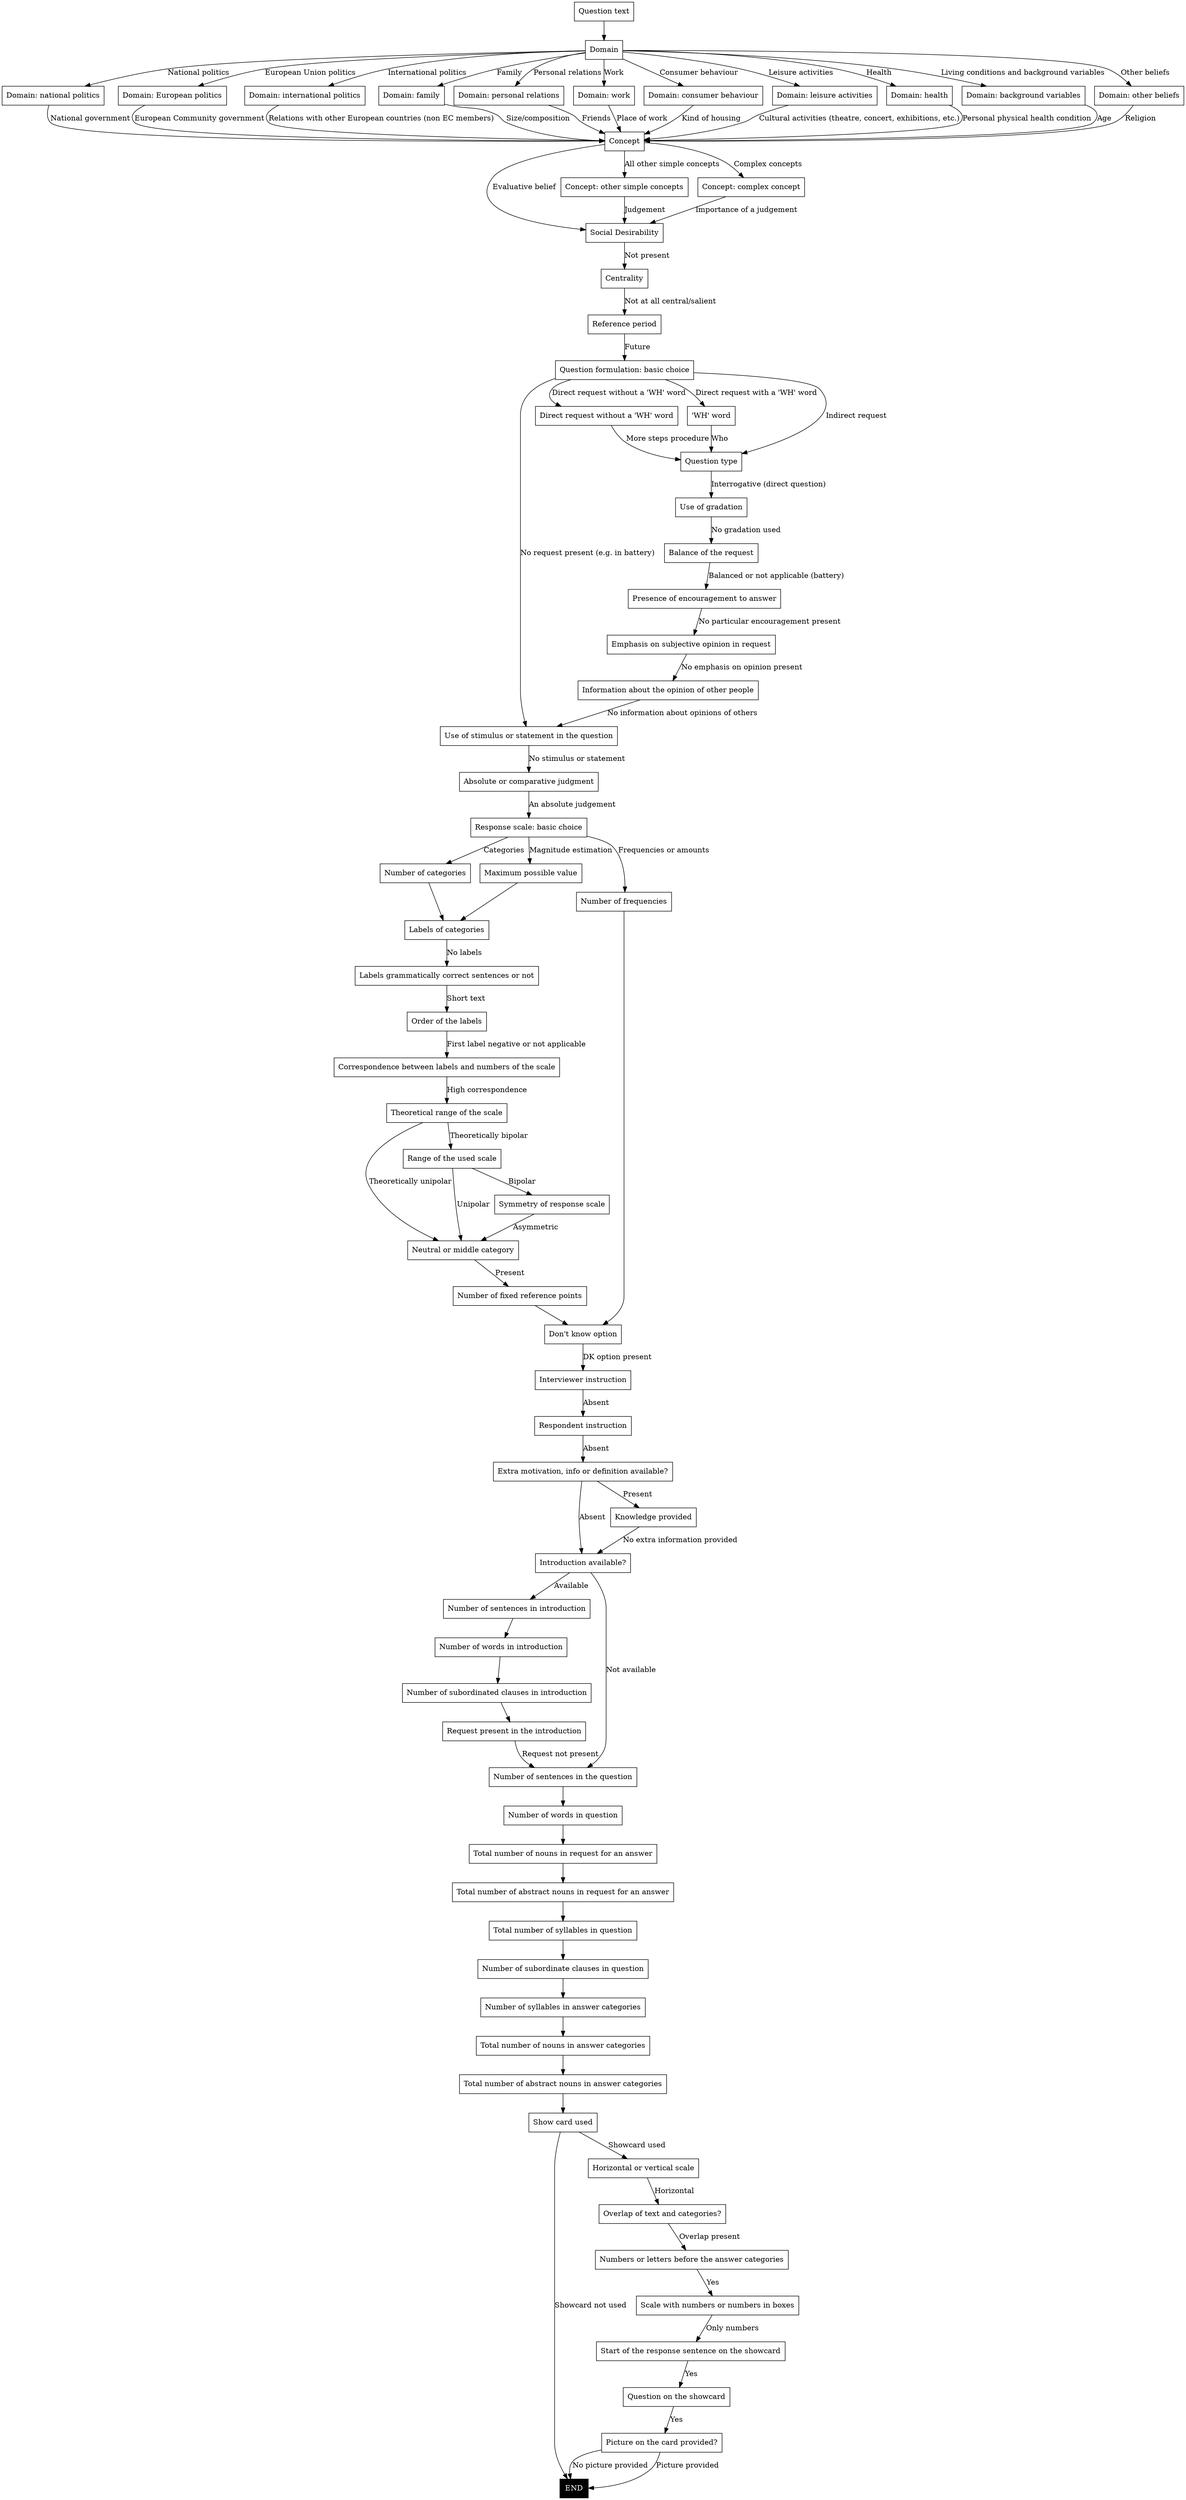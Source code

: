 digraph "All characteristics" {
	graph [rankdir = "TB"];
	ratio = auto;
	"Question text" [shape = box];

	{rank = sink; 
            "END" [style=filled, color=black, fontcolor=white, shape = box]; };
"Domain" [label = "Domain" shape = box 
                        URL="/admin/sqp/characteristic/23/"];
	"Question text" -> "Domain" [label = "",
                        URL="/admin/sqp/branch/24/"];
	"Domain: national politics" [label = "Domain: national politics" shape = box 
                        URL="/admin/sqp/characteristic/21/"];
	"Domain" -> "Domain: national politics" [label = "National politics",
                        URL="/admin/sqp/branch/25/"];
	"Concept" [label = "Concept" shape = box 
                        URL="/admin/sqp/characteristic/24/"];
	"Domain: national politics" -> "Concept" [label = "National government",
                        URL="/admin/sqp/branch/121/"];
	"Social Desirability" [label = "Social Desirability" shape = box 
                        URL="/admin/sqp/characteristic/16/"];
	"Concept" -> "Social Desirability" [label = "Evaluative belief",
                        URL="/admin/sqp/branch/168/"];
	"Centrality" [label = "Centrality" shape = box 
                        URL="/admin/sqp/characteristic/17/"];
	"Social Desirability" -> "Centrality" [label = "Not present",
                        URL="/admin/sqp/branch/2/"];
	"Reference period" [label = "Reference period" shape = box 
                        URL="/admin/sqp/characteristic/25/"];
	"Centrality" -> "Reference period" [label = "Not at all central/salient",
                        URL="/admin/sqp/branch/186/"];
	"Question formulation: basic choice" [label = "Question formulation: basic choice" shape = box 
                        URL="/admin/sqp/characteristic/26/"];
	"Reference period" -> "Question formulation: basic choice" [label = "Future",
                        URL="/admin/sqp/branch/191/"];
	"Question type" [label = "Question type" shape = box 
                        URL="/admin/sqp/characteristic/48/"];
	"Question formulation: basic choice" -> "Question type" [label = "Indirect request",
                        URL="/admin/sqp/branch/210/"];
	"Use of gradation" [label = "Use of gradation" shape = box 
                        URL="/admin/sqp/characteristic/30/"];
	"Question type" -> "Use of gradation" [label = "Interrogative (direct question)",
                        URL="/admin/sqp/branch/211/"];
	"Balance of the request" [label = "Balance of the request" shape = box 
                        URL="/admin/sqp/characteristic/32/"];
	"Use of gradation" -> "Balance of the request" [label = "No gradation used",
                        URL="/admin/sqp/branch/215/"];
	"Presence of encouragement to answer" [label = "Presence of encouragement to answer" shape = box 
                        URL="/admin/sqp/characteristic/33/"];
	"Balance of the request" -> "Presence of encouragement to answer" [label = "Balanced or not applicable (battery)",
                        URL="/admin/sqp/branch/217/"];
	"Emphasis on subjective opinion in request" [label = "Emphasis on subjective opinion in request" shape = box 
                        URL="/admin/sqp/characteristic/34/"];
	"Presence of encouragement to answer" -> "Emphasis on subjective opinion in request" [label = "No particular encouragement present",
                        URL="/admin/sqp/branch/219/"];
	"Information about the opinion of other people" [label = "Information about the opinion of other people" shape = box 
                        URL="/admin/sqp/characteristic/35/"];
	"Emphasis on subjective opinion in request" -> "Information about the opinion of other people" [label = "No emphasis on opinion present",
                        URL="/admin/sqp/branch/221/"];
	"Use of stimulus or statement in the question" [label = "Use of stimulus or statement in the question" shape = box 
                        URL="/admin/sqp/characteristic/29/"];
	"Information about the opinion of other people" -> "Use of stimulus or statement in the question" [label = "No information about opinions of others",
                        URL="/admin/sqp/branch/224/"];
	"Absolute or comparative judgment" [label = "Absolute or comparative judgment" shape = box 
                        URL="/admin/sqp/characteristic/31/"];
	"Use of stimulus or statement in the question" -> "Absolute or comparative judgment" [label = "No stimulus or statement",
                        URL="/admin/sqp/branch/226/"];
	"Response scale: basic choice" [label = "Response scale: basic choice" shape = box 
                        URL="/admin/sqp/characteristic/36/"];
	"Absolute or comparative judgment" -> "Response scale: basic choice" [label = "An absolute judgement",
                        URL="/admin/sqp/branch/230/"];
	"Number of categories" [label = "Number of categories" shape = box 
                        URL="/admin/sqp/characteristic/45/"];
	"Response scale: basic choice" -> "Number of categories" [label = "Categories",
                        URL="/admin/sqp/branch/235/"];
	"Labels of categories" [label = "Labels of categories" shape = box 
                        URL="/admin/sqp/characteristic/37/"];
	"Number of categories" -> "Labels of categories" [label = "",
                        URL="/admin/sqp/branch/239/"];
	"Labels grammatically correct sentences or not" [label = "Labels grammatically correct sentences or not" shape = box 
                        URL="/admin/sqp/characteristic/38/"];
	"Labels of categories" -> "Labels grammatically correct sentences or not" [label = "No labels",
                        URL="/admin/sqp/branch/241/"];
	"Order of the labels" [label = "Order of the labels" shape = box 
                        URL="/admin/sqp/characteristic/42/"];
	"Labels grammatically correct sentences or not" -> "Order of the labels" [label = "Short text",
                        URL="/admin/sqp/branch/244/"];
	"Correspondence between labels and numbers of the scale" [label = "Correspondence between labels and numbers of the scale" shape = box 
                        URL="/admin/sqp/characteristic/40/"];
	"Order of the labels" -> "Correspondence between labels and numbers of the scale" [label = "First label negative or not applicable",
                        URL="/admin/sqp/branch/246/"];
	"Theoretical range of the scale" [label = "Theoretical range of the scale" shape = box 
                        URL="/admin/sqp/characteristic/74/"];
	"Correspondence between labels and numbers of the scale" -> "Theoretical range of the scale" [label = "High correspondence",
                        URL="/admin/sqp/branch/248/"];
	"Neutral or middle category" [label = "Neutral or middle category" shape = box 
                        URL="/admin/sqp/characteristic/77/"];
	"Theoretical range of the scale" -> "Neutral or middle category" [label = "Theoretically unipolar",
                        URL="/admin/sqp/branch/252/"];
	"Number of fixed reference points" [label = "Number of fixed reference points" shape = box 
                        URL="/admin/sqp/characteristic/44/"];
	"Neutral or middle category" -> "Number of fixed reference points" [label = "Present",
                        URL="/admin/sqp/branch/258/"];
	"Don't know option" [label = "Don't know option" shape = box 
                        URL="/admin/sqp/characteristic/47/"];
	"Number of fixed reference points" -> "Don't know option" [label = "",
                        URL="/admin/sqp/branch/261/"];
	"Interviewer instruction" [label = "Interviewer instruction" shape = box 
                        URL="/admin/sqp/characteristic/50/"];
	"Don't know option" -> "Interviewer instruction" [label = "DK option present",
                        URL="/admin/sqp/branch/262/"];
	"Respondent instruction" [label = "Respondent instruction" shape = box 
                        URL="/admin/sqp/characteristic/49/"];
	"Interviewer instruction" -> "Respondent instruction" [label = "Absent",
                        URL="/admin/sqp/branch/267/"];
	"Extra motivation, info or definition available?" [label = "Extra motivation, info or definition available?" shape = box 
                        URL="/admin/sqp/characteristic/51/"];
	"Respondent instruction" -> "Extra motivation, info or definition available?" [label = "Absent",
                        URL="/admin/sqp/branch/265/"];
	"Introduction available?" [label = "Introduction available?" shape = box 
                        URL="/admin/sqp/characteristic/1/"];
	"Extra motivation, info or definition available?" -> "Introduction available?" [label = "Absent",
                        URL="/admin/sqp/branch/270/"];
	"Number of sentences in introduction" [label = "Number of sentences in introduction" shape = box 
                        URL="/admin/sqp/characteristic/4/"];
	"Introduction available?" -> "Number of sentences in introduction" [label = "Available",
                        URL="/admin/sqp/branch/10/"];
	"Number of words in introduction" [label = "Number of words in introduction" shape = box 
                        URL="/admin/sqp/characteristic/3/"];
	"Number of sentences in introduction" -> "Number of words in introduction" [label = "",
                        URL="/admin/sqp/branch/12/"];
	"Number of subordinated clauses in introduction" [label = "Number of subordinated clauses in introduction" shape = box 
                        URL="/admin/sqp/characteristic/6/"];
	"Number of words in introduction" -> "Number of subordinated clauses in introduction" [label = "",
                        URL="/admin/sqp/branch/14/"];
	"Request present in the introduction" [label = "Request present in the introduction" shape = box 
                        URL="/admin/sqp/characteristic/52/"];
	"Number of subordinated clauses in introduction" -> "Request present in the introduction" [label = "",
                        URL="/admin/sqp/branch/276/"];
	"Number of sentences in the question" [label = "Number of sentences in the question" shape = box 
                        URL="/admin/sqp/characteristic/8/"];
	"Request present in the introduction" -> "Number of sentences in the question" [label = "Request not present",
                        URL="/admin/sqp/branch/277/"];
	"Number of words in question" [label = "Number of words in question" shape = box 
                        URL="/admin/sqp/characteristic/9/"];
	"Number of sentences in the question" -> "Number of words in question" [label = "",
                        URL="/admin/sqp/branch/13/"];
	"Total number of nouns in request for an answer" [label = "Total number of nouns in request for an answer" shape = box 
                        URL="/admin/sqp/characteristic/12/"];
	"Number of words in question" -> "Total number of nouns in request for an answer" [label = "",
                        URL="/admin/sqp/branch/16/"];
	"Total number of abstract nouns in request for an answer" [label = "Total number of abstract nouns in request for an answer" shape = box 
                        URL="/admin/sqp/characteristic/13/"];
	"Total number of nouns in request for an answer" -> "Total number of abstract nouns in request for an answer" [label = "",
                        URL="/admin/sqp/branch/20/"];
	"Total number of syllables in question" [label = "Total number of syllables in question" shape = box 
                        URL="/admin/sqp/characteristic/10/"];
	"Total number of abstract nouns in request for an answer" -> "Total number of syllables in question" [label = "",
                        URL="/admin/sqp/branch/22/"];
	"Number of subordinate clauses in question" [label = "Number of subordinate clauses in question" shape = box 
                        URL="/admin/sqp/characteristic/11/"];
	"Total number of syllables in question" -> "Number of subordinate clauses in question" [label = "",
                        URL="/admin/sqp/branch/17/"];
	"Number of syllables in answer categories" [label = "Number of syllables in answer categories" shape = box 
                        URL="/admin/sqp/characteristic/15/"];
	"Number of subordinate clauses in question" -> "Number of syllables in answer categories" [label = "",
                        URL="/admin/sqp/branch/19/"];
	"Total number of nouns in answer categories" [label = "Total number of nouns in answer categories" shape = box 
                        URL="/admin/sqp/characteristic/18/"];
	"Number of syllables in answer categories" -> "Total number of nouns in answer categories" [label = "",
                        URL="/admin/sqp/branch/18/"];
	"Total number of abstract nouns in answer categories" [label = "Total number of abstract nouns in answer categories" shape = box 
                        URL="/admin/sqp/characteristic/19/"];
	"Total number of nouns in answer categories" -> "Total number of abstract nouns in answer categories" [label = "",
                        URL="/admin/sqp/branch/21/"];
	"Show card used" [label = "Show card used" shape = box 
                        URL="/admin/sqp/characteristic/55/"];
	"Total number of abstract nouns in answer categories" -> "Show card used" [label = "",
                        URL="/admin/sqp/branch/290/"];
	"Show card used" -> "END" [label = "Showcard not used",
                        URL="/admin/sqp/branch/add/"];
	"Horizontal or vertical scale" [label = "Horizontal or vertical scale" shape = box 
                        URL="/admin/sqp/characteristic/61/"];
	"Show card used" -> "Horizontal or vertical scale" [label = "Showcard used",
                        URL="/admin/sqp/branch/289/"];
	"Overlap of text and categories?" [label = "Overlap of text and categories?" shape = box 
                        URL="/admin/sqp/characteristic/60/"];
	"Horizontal or vertical scale" -> "Overlap of text and categories?" [label = "Horizontal",
                        URL="/admin/sqp/branch/279/"];
	"Numbers or letters before the answer categories" [label = "Numbers or letters before the answer categories" shape = box 
                        URL="/admin/sqp/characteristic/58/"];
	"Overlap of text and categories?" -> "Numbers or letters before the answer categories" [label = "Overlap present",
                        URL="/admin/sqp/branch/281/"];
	"Scale with numbers or numbers in boxes" [label = "Scale with numbers or numbers in boxes" shape = box 
                        URL="/admin/sqp/characteristic/59/"];
	"Numbers or letters before the answer categories" -> "Scale with numbers or numbers in boxes" [label = "Yes",
                        URL="/admin/sqp/branch/285/"];
	"Start of the response sentence on the showcard" [label = "Start of the response sentence on the showcard" shape = box 
                        URL="/admin/sqp/characteristic/57/"];
	"Scale with numbers or numbers in boxes" -> "Start of the response sentence on the showcard" [label = "Only numbers",
                        URL="/admin/sqp/branch/283/"];
	"Question on the showcard" [label = "Question on the showcard" shape = box 
                        URL="/admin/sqp/characteristic/56/"];
	"Start of the response sentence on the showcard" -> "Question on the showcard" [label = "Yes",
                        URL="/admin/sqp/branch/287/"];
	"Picture on the card provided?" [label = "Picture on the card provided?" shape = box 
                        URL="/admin/sqp/characteristic/78/"];
	"Question on the showcard" -> "Picture on the card provided?" [label = "Yes",
                        URL="/admin/sqp/branch/291/"];
	"Picture on the card provided?" -> "END" [label = "Picture provided",
                        URL="/admin/sqp/branch/add/"];
	"Picture on the card provided?" -> "END" [label = "No picture provided",
                        URL="/admin/sqp/branch/add/"];
	"Number of sentences in the question" [label = "Number of sentences in the question" shape = box 
                        URL="/admin/sqp/characteristic/8/"];
	"Introduction available?" -> "Number of sentences in the question" [label = "Not available",
                        URL="/admin/sqp/branch/11/"];
	"Knowledge provided" [label = "Knowledge provided" shape = box 
                        URL="/admin/sqp/characteristic/53/"];
	"Extra motivation, info or definition available?" -> "Knowledge provided" [label = "Present",
                        URL="/admin/sqp/branch/271/"];
	"Introduction available?" [label = "Introduction available?" shape = box 
                        URL="/admin/sqp/characteristic/1/"];
	"Knowledge provided" -> "Introduction available?" [label = "No extra information provided",
                        URL="/admin/sqp/branch/272/"];
	"Range of the used scale" [label = "Range of the used scale" shape = box 
                        URL="/admin/sqp/characteristic/39/"];
	"Theoretical range of the scale" -> "Range of the used scale" [label = "Theoretically bipolar",
                        URL="/admin/sqp/branch/253/"];
	"Neutral or middle category" [label = "Neutral or middle category" shape = box 
                        URL="/admin/sqp/characteristic/77/"];
	"Range of the used scale" -> "Neutral or middle category" [label = "Unipolar",
                        URL="/admin/sqp/branch/254/"];
	"Symmetry of response scale" [label = "Symmetry of response scale" shape = box 
                        URL="/admin/sqp/characteristic/41/"];
	"Range of the used scale" -> "Symmetry of response scale" [label = "Bipolar",
                        URL="/admin/sqp/branch/255/"];
	"Neutral or middle category" [label = "Neutral or middle category" shape = box 
                        URL="/admin/sqp/characteristic/77/"];
	"Symmetry of response scale" -> "Neutral or middle category" [label = "Asymmetric",
                        URL="/admin/sqp/branch/256/"];
	"Number of frequencies" [label = "Number of frequencies" shape = box 
                        URL="/admin/sqp/characteristic/75/"];
	"Response scale: basic choice" -> "Number of frequencies" [label = "Frequencies or amounts",
                        URL="/admin/sqp/branch/232/"];
	"Don't know option" [label = "Don't know option" shape = box 
                        URL="/admin/sqp/characteristic/47/"];
	"Number of frequencies" -> "Don't know option" [label = "",
                        URL="/admin/sqp/branch/238/"];
	"Maximum possible value" [label = "Maximum possible value" shape = box 
                        URL="/admin/sqp/characteristic/76/"];
	"Response scale: basic choice" -> "Maximum possible value" [label = "Magnitude estimation",
                        URL="/admin/sqp/branch/233/"];
	"Labels of categories" [label = "Labels of categories" shape = box 
                        URL="/admin/sqp/characteristic/37/"];
	"Maximum possible value" -> "Labels of categories" [label = "",
                        URL="/admin/sqp/branch/240/"];
	"Direct request without a 'WH' word" [label = "Direct request without a 'WH' word" shape = box 
                        URL="/admin/sqp/characteristic/27/"];
	"Question formulation: basic choice" -> "Direct request without a 'WH' word" [label = "Direct request without a 'WH' word",
                        URL="/admin/sqp/branch/194/"];
	"Question type" [label = "Question type" shape = box 
                        URL="/admin/sqp/characteristic/48/"];
	"Direct request without a 'WH' word" -> "Question type" [label = "More steps procedure",
                        URL="/admin/sqp/branch/208/"];
	"'WH' word" [label = "'WH' word" shape = box 
                        URL="/admin/sqp/characteristic/28/"];
	"Question formulation: basic choice" -> "'WH' word" [label = "Direct request with a 'WH' word",
                        URL="/admin/sqp/branch/195/"];
	"Question type" [label = "Question type" shape = box 
                        URL="/admin/sqp/characteristic/48/"];
	"'WH' word" -> "Question type" [label = "Who",
                        URL="/admin/sqp/branch/196/"];
	"Use of stimulus or statement in the question" [label = "Use of stimulus or statement in the question" shape = box 
                        URL="/admin/sqp/characteristic/29/"];
	"Question formulation: basic choice" -> "Use of stimulus or statement in the question" [label = "No request present (e.g. in battery)",
                        URL="/admin/sqp/branch/223/"];
	"Concept: other simple concepts" [label = "Concept: other simple concepts" shape = box 
                        URL="/admin/sqp/characteristic/70/"];
	"Concept" -> "Concept: other simple concepts" [label = "All other simple concepts",
                        URL="/admin/sqp/branch/173/"];
	"Social Desirability" [label = "Social Desirability" shape = box 
                        URL="/admin/sqp/characteristic/16/"];
	"Concept: other simple concepts" -> "Social Desirability" [label = "Judgement",
                        URL="/admin/sqp/branch/178/"];
	"Concept: complex concept" [label = "Concept: complex concept" shape = box 
                        URL="/admin/sqp/characteristic/71/"];
	"Concept" -> "Concept: complex concept" [label = "Complex concepts",
                        URL="/admin/sqp/branch/174/"];
	"Social Desirability" [label = "Social Desirability" shape = box 
                        URL="/admin/sqp/characteristic/16/"];
	"Concept: complex concept" -> "Social Desirability" [label = "Importance of a judgement",
                        URL="/admin/sqp/branch/175/"];
	"Domain: European politics" [label = "Domain: European politics" shape = box 
                        URL="/admin/sqp/characteristic/73/"];
	"Domain" -> "Domain: European politics" [label = "European Union politics",
                        URL="/admin/sqp/branch/26/"];
	"Concept" [label = "Concept" shape = box 
                        URL="/admin/sqp/characteristic/24/"];
	"Domain: European politics" -> "Concept" [label = "European Community government",
                        URL="/admin/sqp/branch/63/"];
	"Domain: international politics" [label = "Domain: international politics" shape = box 
                        URL="/admin/sqp/characteristic/22/"];
	"Domain" -> "Domain: international politics" [label = "International politics",
                        URL="/admin/sqp/branch/27/"];
	"Concept" [label = "Concept" shape = box 
                        URL="/admin/sqp/characteristic/24/"];
	"Domain: international politics" -> "Concept" [label = "Relations with other European countries (non EC members)",
                        URL="/admin/sqp/branch/101/"];
	"Domain: family" [label = "Domain: family" shape = box 
                        URL="/admin/sqp/characteristic/62/"];
	"Domain" -> "Domain: family" [label = "Family",
                        URL="/admin/sqp/branch/28/"];
	"Concept" [label = "Concept" shape = box 
                        URL="/admin/sqp/characteristic/24/"];
	"Domain: family" -> "Concept" [label = "Size/composition",
                        URL="/admin/sqp/branch/82/"];
	"Domain: personal relations" [label = "Domain: personal relations" shape = box 
                        URL="/admin/sqp/characteristic/64/"];
	"Domain" -> "Domain: personal relations" [label = "Personal relations",
                        URL="/admin/sqp/branch/29/"];
	"Concept" [label = "Concept" shape = box 
                        URL="/admin/sqp/characteristic/24/"];
	"Domain: personal relations" -> "Concept" [label = "Friends",
                        URL="/admin/sqp/branch/150/"];
	"Domain: work" [label = "Domain: work" shape = box 
                        URL="/admin/sqp/characteristic/63/"];
	"Domain" -> "Domain: work" [label = "Work",
                        URL="/admin/sqp/branch/30/"];
	"Concept" [label = "Concept" shape = box 
                        URL="/admin/sqp/characteristic/24/"];
	"Domain: work" -> "Concept" [label = "Place of work",
                        URL="/admin/sqp/branch/157/"];
	"Domain: consumer behaviour" [label = "Domain: consumer behaviour" shape = box 
                        URL="/admin/sqp/characteristic/65/"];
	"Domain" -> "Domain: consumer behaviour" [label = "Consumer behaviour",
                        URL="/admin/sqp/branch/31/"];
	"Concept" [label = "Concept" shape = box 
                        URL="/admin/sqp/characteristic/24/"];
	"Domain: consumer behaviour" -> "Concept" [label = "Kind of housing",
                        URL="/admin/sqp/branch/47/"];
	"Domain: leisure activities" [label = "Domain: leisure activities" shape = box 
                        URL="/admin/sqp/characteristic/66/"];
	"Domain" -> "Domain: leisure activities" [label = "Leisure activities",
                        URL="/admin/sqp/branch/32/"];
	"Concept" [label = "Concept" shape = box 
                        URL="/admin/sqp/characteristic/24/"];
	"Domain: leisure activities" -> "Concept" [label = "Cultural activities (theatre, concert, exhibitions, etc.)",
                        URL="/admin/sqp/branch/110/"];
	"Domain: health" [label = "Domain: health" shape = box 
                        URL="/admin/sqp/characteristic/67/"];
	"Domain" -> "Domain: health" [label = "Health",
                        URL="/admin/sqp/branch/33/"];
	"Concept" [label = "Concept" shape = box 
                        URL="/admin/sqp/characteristic/24/"];
	"Domain: health" -> "Concept" [label = "Personal physical health condition",
                        URL="/admin/sqp/branch/91/"];
	"Domain: background variables" [label = "Domain: background variables" shape = box 
                        URL="/admin/sqp/characteristic/68/"];
	"Domain" -> "Domain: background variables" [label = "Living conditions and background variables",
                        URL="/admin/sqp/branch/34/"];
	"Concept" [label = "Concept" shape = box 
                        URL="/admin/sqp/characteristic/24/"];
	"Domain: background variables" -> "Concept" [label = "Age",
                        URL="/admin/sqp/branch/36/"];
	"Domain: other beliefs" [label = "Domain: other beliefs" shape = box 
                        URL="/admin/sqp/characteristic/69/"];
	"Domain" -> "Domain: other beliefs" [label = "Other beliefs",
                        URL="/admin/sqp/branch/35/"];
	"Concept" [label = "Concept" shape = box 
                        URL="/admin/sqp/characteristic/24/"];
	"Domain: other beliefs" -> "Concept" [label = "Religion",
                        URL="/admin/sqp/branch/141/"];
}
